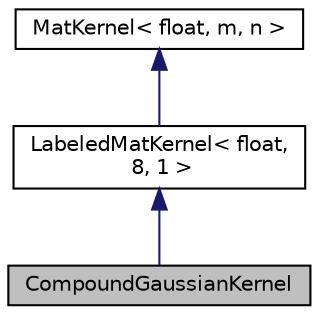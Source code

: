 digraph "CompoundGaussianKernel"
{
  edge [fontname="Helvetica",fontsize="10",labelfontname="Helvetica",labelfontsize="10"];
  node [fontname="Helvetica",fontsize="10",shape=record];
  Node1 [label="CompoundGaussianKernel",height=0.2,width=0.4,color="black", fillcolor="grey75", style="filled" fontcolor="black"];
  Node2 -> Node1 [dir="back",color="midnightblue",fontsize="10",style="solid",fontname="Helvetica"];
  Node2 [label="LabeledMatKernel\< float,\l 8, 1 \>",height=0.2,width=0.4,color="black", fillcolor="white", style="filled",URL="$class_labeled_mat_kernel.html"];
  Node3 -> Node2 [dir="back",color="midnightblue",fontsize="10",style="solid",fontname="Helvetica"];
  Node3 [label="MatKernel\< float, m, n \>",height=0.2,width=0.4,color="black", fillcolor="white", style="filled",URL="$class_mat_kernel.html"];
}
